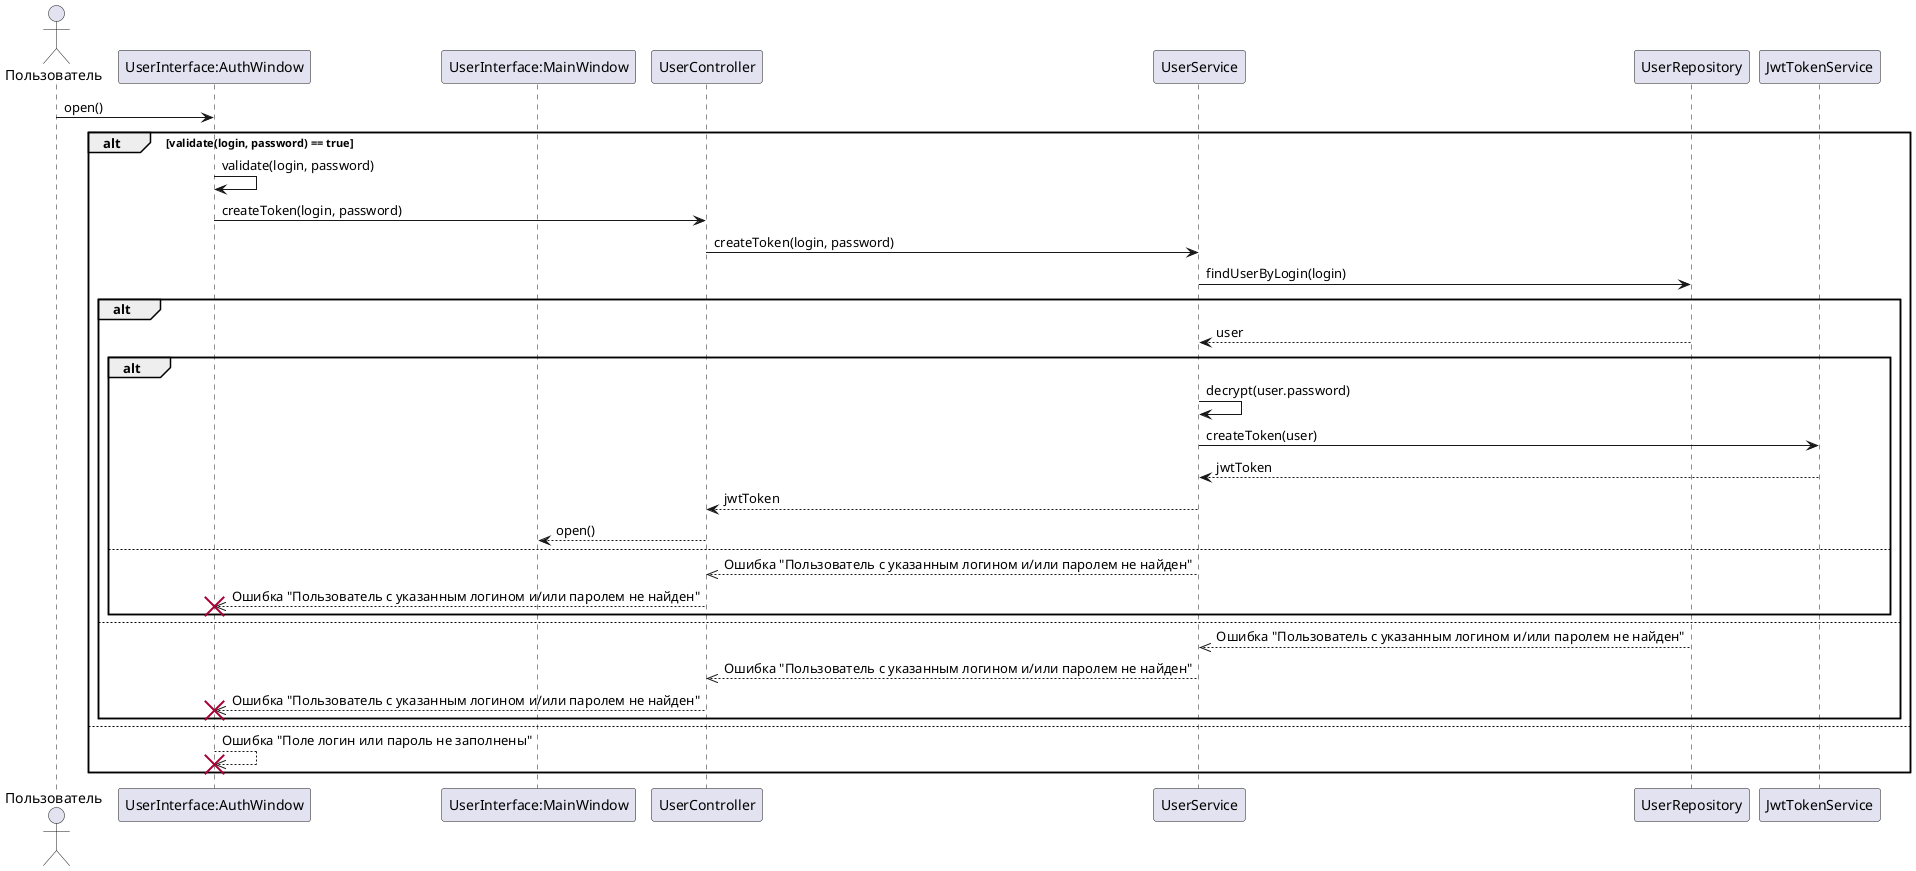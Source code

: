 @startuml
'https://plantuml.com/sequence-diagram

actor Пользователь
participant "UserInterface:AuthWindow"
participant "UserInterface:MainWindow"
participant UserController
participant UserService
participant UserRepository
participant JwtTokenService

Пользователь -> "UserInterface:AuthWindow": open()

alt validate(login, password) == true
    "UserInterface:AuthWindow" -> "UserInterface:AuthWindow": validate(login, password)
    "UserInterface:AuthWindow" -> UserController: createToken(login, password)
    UserController -> UserService: createToken(login, password)
    UserService -> UserRepository: findUserByLogin(login)

    alt
        UserRepository --> UserService: user
        alt
            UserService -> UserService: decrypt(user.password)
            UserService -> JwtTokenService: createToken(user)
            JwtTokenService --> UserService: jwtToken
            UserService --> UserController: jwtToken
            UserController --> "UserInterface:MainWindow": open()
        else
            UserService -->> UserController: Ошибка "Пользователь с указанным логином и/или паролем не найден"
            UserController -->> "UserInterface:AuthWindow": Ошибка "Пользователь с указанным логином и/или паролем не найден"
            destroy "UserInterface:AuthWindow"
        end
    else
        UserRepository -->> UserService: Ошибка "Пользователь с указанным логином и/или паролем не найден"
        UserService -->> UserController: Ошибка "Пользователь с указанным логином и/или паролем не найден"
        UserController -->> "UserInterface:AuthWindow": Ошибка "Пользователь с указанным логином и/или паролем не найден"
        destroy "UserInterface:AuthWindow"
    end
else
    "UserInterface:AuthWindow" -->> "UserInterface:AuthWindow": Ошибка "Поле логин или пароль не заполнены"
    destroy "UserInterface:AuthWindow"
end


@enduml